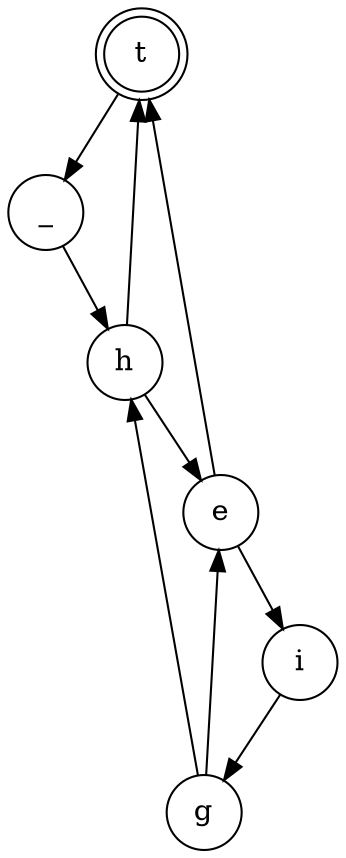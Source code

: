 digraph {   
    node [shape = doublecircle, color = black] t ;
    node [shape = circle];
    node [color= black];
    g -> e -> t -> _ -> h -> e -> i -> g -> h -> t;	
}